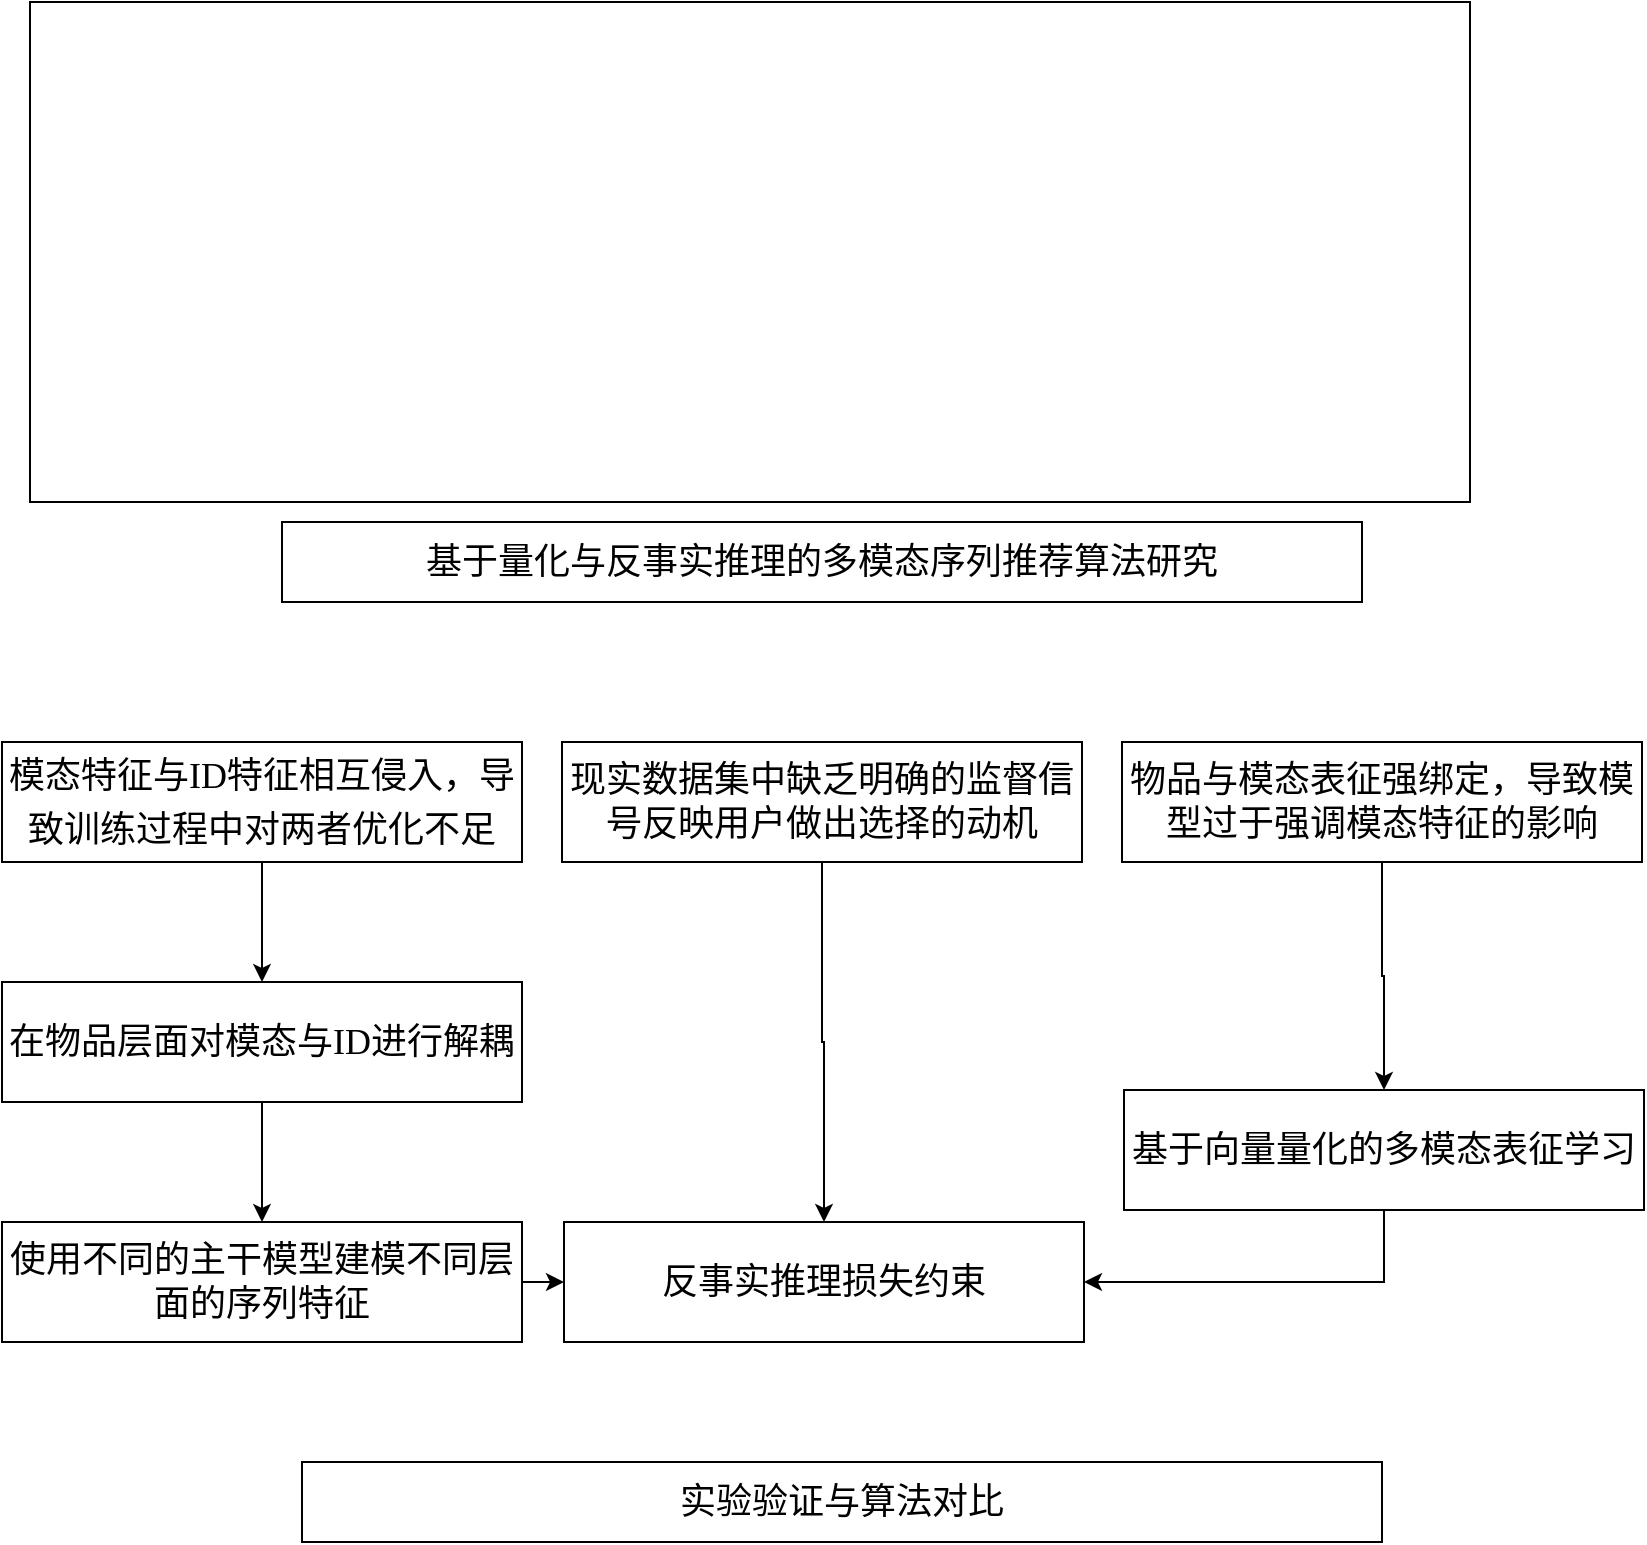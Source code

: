 <mxfile version="24.8.9">
  <diagram name="第 1 页" id="DXSbw2I4x66LhqobBu3a">
    <mxGraphModel dx="1307" dy="2391" grid="1" gridSize="10" guides="1" tooltips="1" connect="1" arrows="1" fold="1" page="1" pageScale="1" pageWidth="827" pageHeight="1169" math="0" shadow="0">
      <root>
        <mxCell id="0" />
        <mxCell id="1" parent="0" />
        <mxCell id="MCmSqlo72t7WivyZ8LUE-1" value="&lt;font face=&quot;宋体&quot; style=&quot;font-size: 18px;&quot;&gt;基于量化与反事实推理的多模态序列推荐算法研究&lt;/font&gt;" style="rounded=0;whiteSpace=wrap;html=1;" vertex="1" parent="1">
          <mxGeometry x="180" y="220" width="540" height="40" as="geometry" />
        </mxCell>
        <mxCell id="MCmSqlo72t7WivyZ8LUE-2" value="" style="rounded=0;whiteSpace=wrap;html=1;" vertex="1" parent="1">
          <mxGeometry x="54" y="-40" width="720" height="250" as="geometry" />
        </mxCell>
        <mxCell id="MCmSqlo72t7WivyZ8LUE-8" style="edgeStyle=orthogonalEdgeStyle;rounded=0;orthogonalLoop=1;jettySize=auto;html=1;exitX=0.5;exitY=1;exitDx=0;exitDy=0;entryX=0.5;entryY=0;entryDx=0;entryDy=0;" edge="1" parent="1" source="MCmSqlo72t7WivyZ8LUE-3" target="MCmSqlo72t7WivyZ8LUE-7">
          <mxGeometry relative="1" as="geometry" />
        </mxCell>
        <mxCell id="MCmSqlo72t7WivyZ8LUE-3" value="&lt;font style=&quot;font-size: 18px;&quot; face=&quot;宋体&quot;&gt;&lt;span style=&quot;line-height: 150%;&quot;&gt;模态特征与&lt;/span&gt;&lt;span style=&quot;line-height: 150%;&quot; lang=&quot;EN-US&quot;&gt;ID&lt;/span&gt;&lt;span style=&quot;line-height: 150%;&quot;&gt;特征相互侵入，导致训练过程中对两者优化不足&lt;/span&gt;&lt;/font&gt;" style="rounded=0;whiteSpace=wrap;html=1;" vertex="1" parent="1">
          <mxGeometry x="40" y="330" width="260" height="60" as="geometry" />
        </mxCell>
        <mxCell id="MCmSqlo72t7WivyZ8LUE-17" style="edgeStyle=orthogonalEdgeStyle;rounded=0;orthogonalLoop=1;jettySize=auto;html=1;exitX=0.5;exitY=1;exitDx=0;exitDy=0;" edge="1" parent="1" source="MCmSqlo72t7WivyZ8LUE-4" target="MCmSqlo72t7WivyZ8LUE-10">
          <mxGeometry relative="1" as="geometry" />
        </mxCell>
        <mxCell id="MCmSqlo72t7WivyZ8LUE-4" value="&lt;font face=&quot;宋体&quot;&gt;&lt;span style=&quot;font-size: 18px;&quot;&gt;现实数据集中缺乏明确的监督信号反映用户做出选择的动机&lt;/span&gt;&lt;/font&gt;" style="rounded=0;whiteSpace=wrap;html=1;align=center;" vertex="1" parent="1">
          <mxGeometry x="320" y="330" width="260" height="60" as="geometry" />
        </mxCell>
        <mxCell id="MCmSqlo72t7WivyZ8LUE-16" style="edgeStyle=orthogonalEdgeStyle;rounded=0;orthogonalLoop=1;jettySize=auto;html=1;exitX=0.5;exitY=1;exitDx=0;exitDy=0;entryX=0.5;entryY=0;entryDx=0;entryDy=0;" edge="1" parent="1" source="MCmSqlo72t7WivyZ8LUE-5" target="MCmSqlo72t7WivyZ8LUE-11">
          <mxGeometry relative="1" as="geometry" />
        </mxCell>
        <mxCell id="MCmSqlo72t7WivyZ8LUE-5" value="&lt;font face=&quot;宋体&quot;&gt;&lt;span style=&quot;font-size: 18px;&quot;&gt;物品与模态表征强绑定，导致模型过于强调模态特征的影响&lt;/span&gt;&lt;/font&gt;" style="rounded=0;whiteSpace=wrap;html=1;align=center;" vertex="1" parent="1">
          <mxGeometry x="600" y="330" width="260" height="60" as="geometry" />
        </mxCell>
        <mxCell id="MCmSqlo72t7WivyZ8LUE-12" style="edgeStyle=orthogonalEdgeStyle;rounded=0;orthogonalLoop=1;jettySize=auto;html=1;exitX=0.5;exitY=1;exitDx=0;exitDy=0;entryX=0.5;entryY=0;entryDx=0;entryDy=0;" edge="1" parent="1" source="MCmSqlo72t7WivyZ8LUE-7" target="MCmSqlo72t7WivyZ8LUE-9">
          <mxGeometry relative="1" as="geometry" />
        </mxCell>
        <mxCell id="MCmSqlo72t7WivyZ8LUE-7" value="&lt;font style=&quot;font-size: 18px;&quot; face=&quot;宋体&quot;&gt;在物品层面对模态与ID进行解耦&lt;/font&gt;" style="rounded=0;whiteSpace=wrap;html=1;" vertex="1" parent="1">
          <mxGeometry x="40" y="450" width="260" height="60" as="geometry" />
        </mxCell>
        <mxCell id="MCmSqlo72t7WivyZ8LUE-13" style="edgeStyle=orthogonalEdgeStyle;rounded=0;orthogonalLoop=1;jettySize=auto;html=1;exitX=1;exitY=0.5;exitDx=0;exitDy=0;entryX=0;entryY=0.5;entryDx=0;entryDy=0;" edge="1" parent="1" source="MCmSqlo72t7WivyZ8LUE-9" target="MCmSqlo72t7WivyZ8LUE-10">
          <mxGeometry relative="1" as="geometry" />
        </mxCell>
        <mxCell id="MCmSqlo72t7WivyZ8LUE-9" value="&lt;font style=&quot;font-size: 18px;&quot; face=&quot;宋体&quot;&gt;使用不同的主干模型建模不同层面的序列特征&lt;/font&gt;" style="rounded=0;whiteSpace=wrap;html=1;" vertex="1" parent="1">
          <mxGeometry x="40" y="570" width="260" height="60" as="geometry" />
        </mxCell>
        <mxCell id="MCmSqlo72t7WivyZ8LUE-10" value="&lt;font style=&quot;font-size: 18px;&quot; face=&quot;宋体&quot;&gt;反事实推理损失约束&lt;/font&gt;" style="rounded=0;whiteSpace=wrap;html=1;" vertex="1" parent="1">
          <mxGeometry x="321" y="570" width="260" height="60" as="geometry" />
        </mxCell>
        <mxCell id="MCmSqlo72t7WivyZ8LUE-15" style="edgeStyle=orthogonalEdgeStyle;rounded=0;orthogonalLoop=1;jettySize=auto;html=1;exitX=0.5;exitY=1;exitDx=0;exitDy=0;entryX=1;entryY=0.5;entryDx=0;entryDy=0;" edge="1" parent="1" source="MCmSqlo72t7WivyZ8LUE-11" target="MCmSqlo72t7WivyZ8LUE-10">
          <mxGeometry relative="1" as="geometry" />
        </mxCell>
        <mxCell id="MCmSqlo72t7WivyZ8LUE-11" value="&lt;font face=&quot;宋体&quot;&gt;&lt;span style=&quot;font-size: 18px;&quot;&gt;基于向量量化的多模态表征学习&lt;/span&gt;&lt;/font&gt;" style="rounded=0;whiteSpace=wrap;html=1;align=center;" vertex="1" parent="1">
          <mxGeometry x="601" y="504" width="260" height="60" as="geometry" />
        </mxCell>
        <mxCell id="MCmSqlo72t7WivyZ8LUE-18" value="&lt;font face=&quot;宋体&quot; style=&quot;font-size: 18px;&quot;&gt;实验验证与算法对比&lt;/font&gt;" style="rounded=0;whiteSpace=wrap;html=1;" vertex="1" parent="1">
          <mxGeometry x="190" y="690" width="540" height="40" as="geometry" />
        </mxCell>
      </root>
    </mxGraphModel>
  </diagram>
</mxfile>
